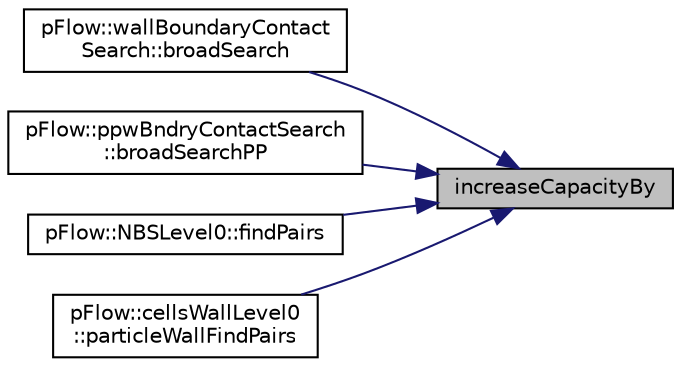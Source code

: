 digraph "increaseCapacityBy"
{
 // LATEX_PDF_SIZE
  edge [fontname="Helvetica",fontsize="10",labelfontname="Helvetica",labelfontsize="10"];
  node [fontname="Helvetica",fontsize="10",shape=record];
  rankdir="RL";
  Node1 [label="increaseCapacityBy",height=0.2,width=0.4,color="black", fillcolor="grey75", style="filled", fontcolor="black",tooltip="increase the capacity of the container by at-least len the content will be erased."];
  Node1 -> Node2 [dir="back",color="midnightblue",fontsize="10",style="solid",fontname="Helvetica"];
  Node2 [label="pFlow::wallBoundaryContact\lSearch::broadSearch",height=0.2,width=0.4,color="black", fillcolor="white", style="filled",URL="$classpFlow_1_1wallBoundaryContactSearch.html#a828220c0f41c1191a5ddd0241976887e",tooltip=" "];
  Node1 -> Node3 [dir="back",color="midnightblue",fontsize="10",style="solid",fontname="Helvetica"];
  Node3 [label="pFlow::ppwBndryContactSearch\l::broadSearchPP",height=0.2,width=0.4,color="black", fillcolor="white", style="filled",URL="$classpFlow_1_1ppwBndryContactSearch.html#ae59f8093e7302aa1aa0b6f38d21fdf02",tooltip=" "];
  Node1 -> Node4 [dir="back",color="midnightblue",fontsize="10",style="solid",fontname="Helvetica"];
  Node4 [label="pFlow::NBSLevel0::findPairs",height=0.2,width=0.4,color="black", fillcolor="white", style="filled",URL="$classpFlow_1_1NBSLevel0.html#a1911e43ccda92056379f6a2026beb755",tooltip=" "];
  Node1 -> Node5 [dir="back",color="midnightblue",fontsize="10",style="solid",fontname="Helvetica"];
  Node5 [label="pFlow::cellsWallLevel0\l::particleWallFindPairs",height=0.2,width=0.4,color="black", fillcolor="white", style="filled",URL="$classpFlow_1_1cellsWallLevel0.html#a56aca7b20039ba847192786e9ea17679",tooltip=" "];
}

